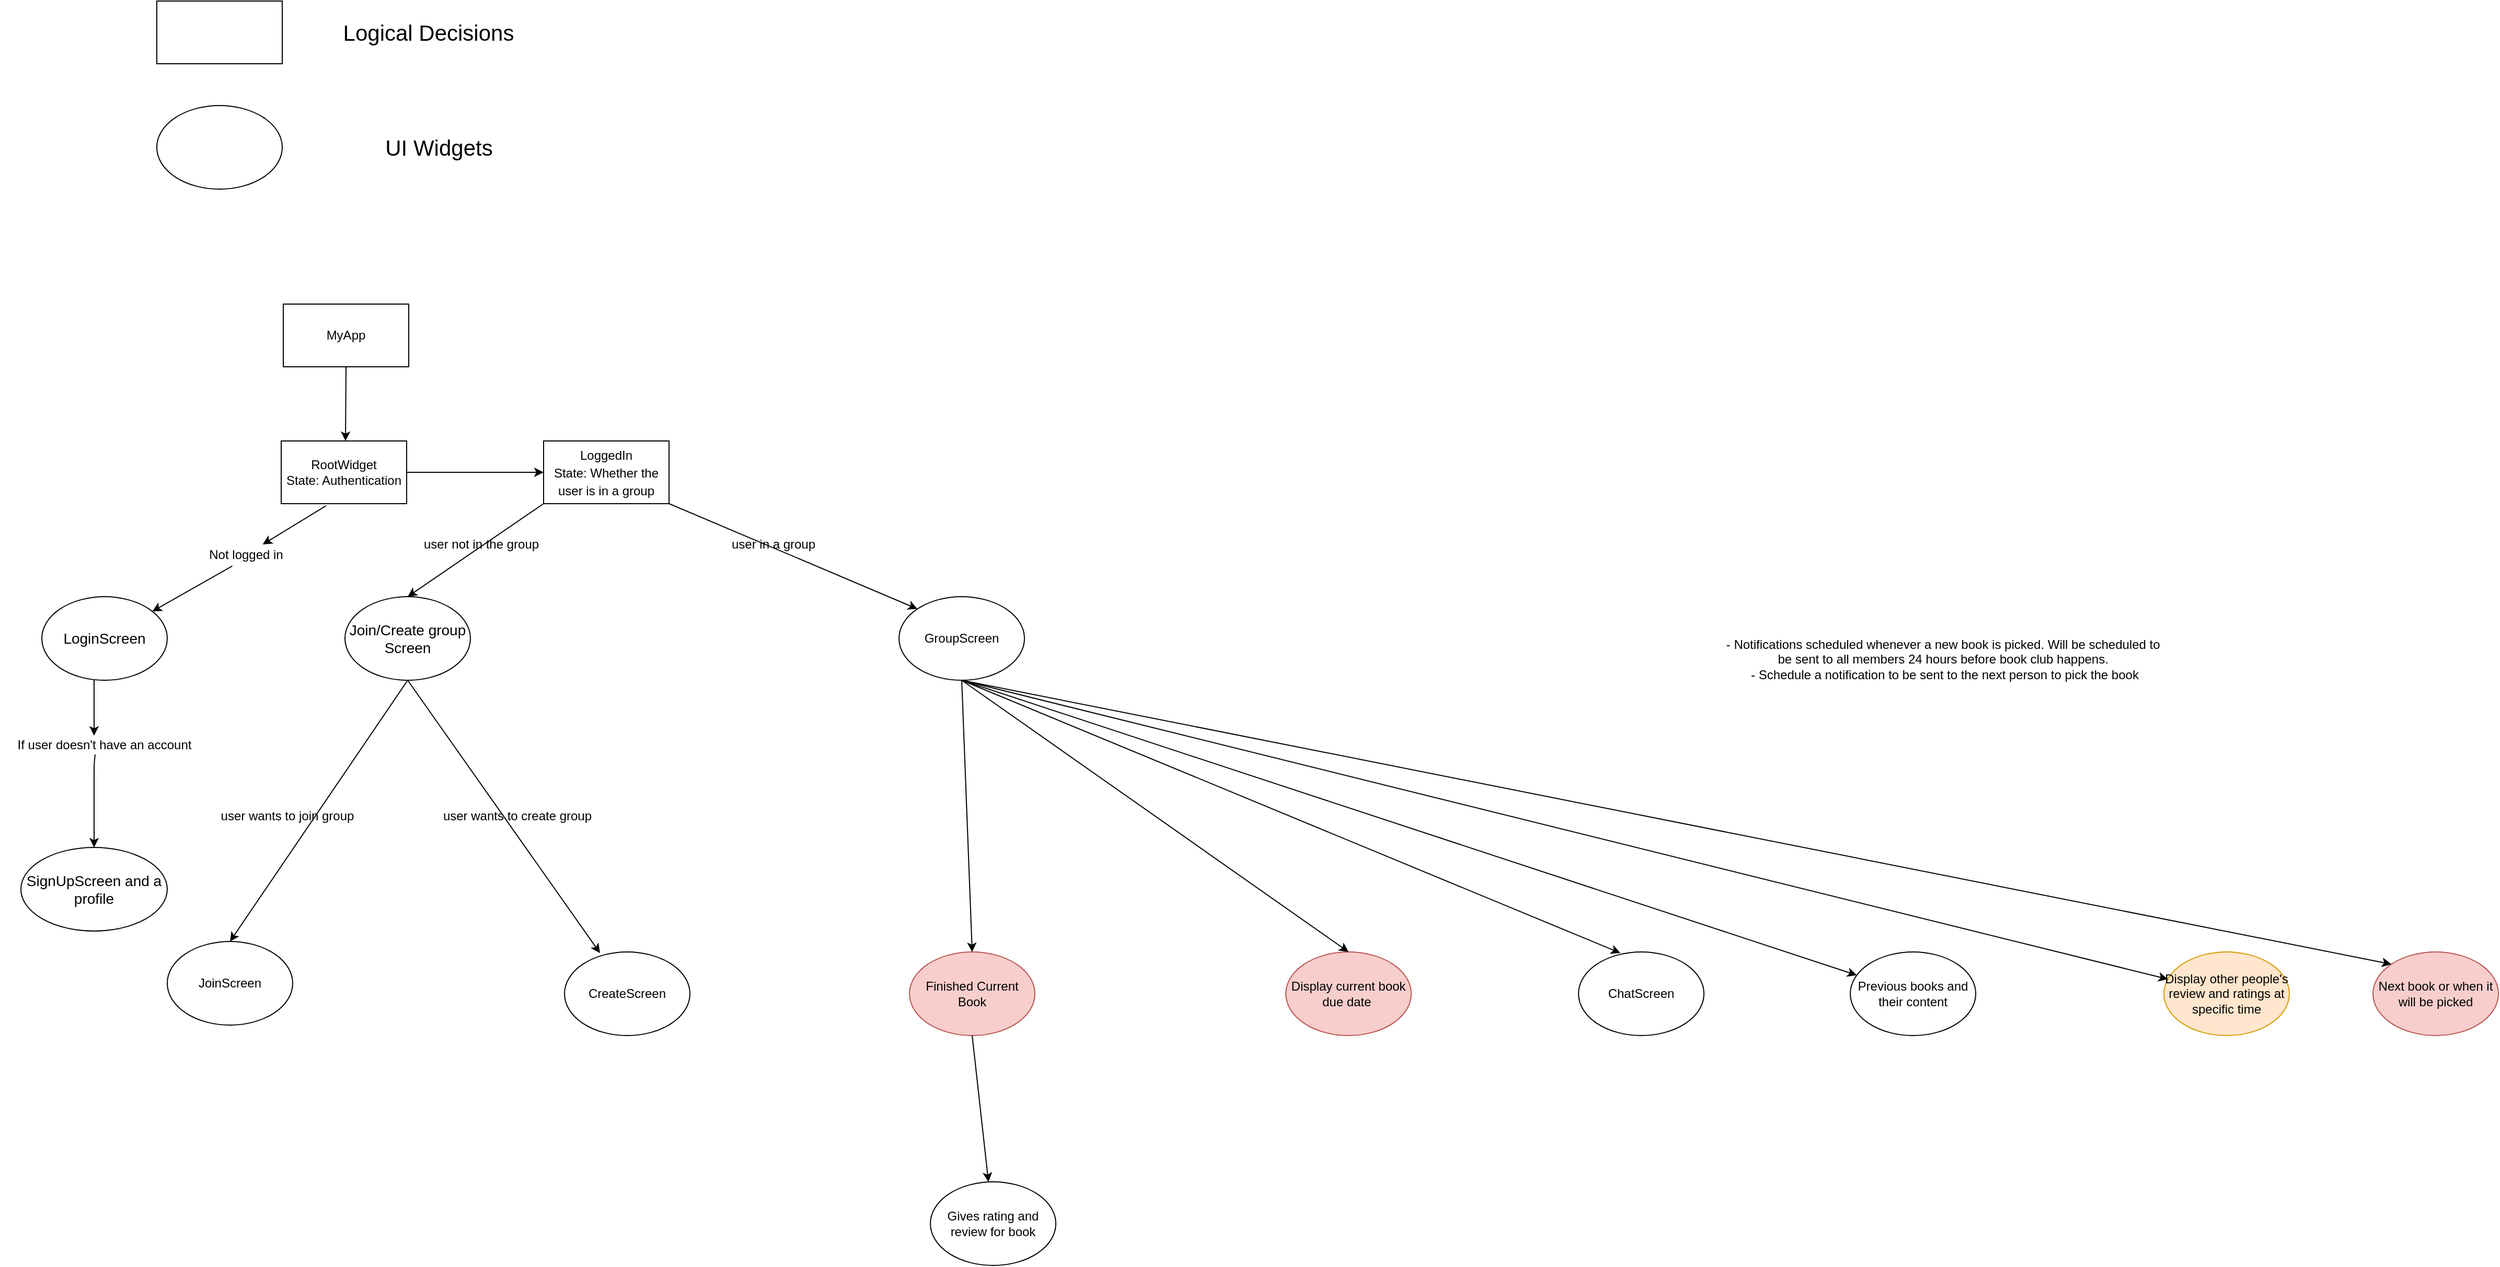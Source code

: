 <mxfile version="13.8.2" type="device"><diagram id="zJzpc4hdNNI3_y677Wm8" name="Page-1"><mxGraphModel dx="1021" dy="574" grid="1" gridSize="10" guides="1" tooltips="1" connect="1" arrows="1" fold="1" page="1" pageScale="1" pageWidth="850" pageHeight="1100" math="0" shadow="0"><root><mxCell id="0"/><mxCell id="1" parent="0"/><mxCell id="vtADW1L1hNpO8qAFI4C9-1" value="" style="rounded=0;whiteSpace=wrap;html=1;" vertex="1" parent="1"><mxGeometry x="260" y="80" width="120" height="60" as="geometry"/></mxCell><mxCell id="vtADW1L1hNpO8qAFI4C9-2" value="&lt;font style=&quot;font-size: 21px&quot;&gt;Logical&amp;nbsp;Decisions&lt;br&gt;&lt;/font&gt;" style="text;html=1;strokeColor=none;fillColor=none;align=center;verticalAlign=middle;whiteSpace=wrap;rounded=0;fontSize=18;" vertex="1" parent="1"><mxGeometry x="430" y="100" width="180" height="20" as="geometry"/></mxCell><mxCell id="vtADW1L1hNpO8qAFI4C9-3" value="" style="ellipse;whiteSpace=wrap;html=1;fontSize=18;" vertex="1" parent="1"><mxGeometry x="260" y="180" width="120" height="80" as="geometry"/></mxCell><mxCell id="vtADW1L1hNpO8qAFI4C9-4" value="&lt;font style=&quot;font-size: 21px&quot;&gt;UI Widgets&lt;br&gt;&lt;/font&gt;" style="text;html=1;strokeColor=none;fillColor=none;align=center;verticalAlign=middle;whiteSpace=wrap;rounded=0;fontSize=18;" vertex="1" parent="1"><mxGeometry x="440" y="210" width="180" height="20" as="geometry"/></mxCell><mxCell id="vtADW1L1hNpO8qAFI4C9-5" value="MyApp" style="rounded=0;whiteSpace=wrap;html=1;" vertex="1" parent="1"><mxGeometry x="381" y="370" width="120" height="60" as="geometry"/></mxCell><mxCell id="vtADW1L1hNpO8qAFI4C9-6" value="RootWidget&lt;br&gt;State: Authentication" style="rounded=0;whiteSpace=wrap;html=1;" vertex="1" parent="1"><mxGeometry x="379" y="501" width="120" height="60" as="geometry"/></mxCell><mxCell id="vtADW1L1hNpO8qAFI4C9-7" value="" style="endArrow=classic;html=1;fontSize=18;exitX=0.5;exitY=1;exitDx=0;exitDy=0;" edge="1" parent="1" source="vtADW1L1hNpO8qAFI4C9-5"><mxGeometry width="50" height="50" relative="1" as="geometry"><mxPoint x="440.5" y="441" as="sourcePoint"/><mxPoint x="440.5" y="501" as="targetPoint"/></mxGeometry></mxCell><mxCell id="vtADW1L1hNpO8qAFI4C9-8" value="LoginScreen" style="ellipse;whiteSpace=wrap;html=1;fontSize=14;" vertex="1" parent="1"><mxGeometry x="150" y="650" width="120" height="80" as="geometry"/></mxCell><mxCell id="vtADW1L1hNpO8qAFI4C9-10" value="" style="endArrow=classic;html=1;fontSize=18;exitX=0.358;exitY=1.033;exitDx=0;exitDy=0;exitPerimeter=0;" edge="1" parent="1" source="vtADW1L1hNpO8qAFI4C9-11" target="vtADW1L1hNpO8qAFI4C9-8"><mxGeometry width="50" height="50" relative="1" as="geometry"><mxPoint x="410" y="680" as="sourcePoint"/><mxPoint x="460" y="630" as="targetPoint"/></mxGeometry></mxCell><mxCell id="vtADW1L1hNpO8qAFI4C9-11" value="&lt;font style=&quot;font-size: 12px;&quot;&gt;Not logged in&lt;/font&gt;" style="text;html=1;align=center;verticalAlign=middle;resizable=0;points=[];autosize=1;fontSize=12;" vertex="1" parent="1"><mxGeometry x="300" y="600" width="90" height="20" as="geometry"/></mxCell><mxCell id="vtADW1L1hNpO8qAFI4C9-12" value="" style="endArrow=classic;html=1;fontSize=18;exitX=0.358;exitY=1.033;exitDx=0;exitDy=0;exitPerimeter=0;" edge="1" parent="1" source="vtADW1L1hNpO8qAFI4C9-6" target="vtADW1L1hNpO8qAFI4C9-11"><mxGeometry width="50" height="50" relative="1" as="geometry"><mxPoint x="421.96" y="562.98" as="sourcePoint"/><mxPoint x="254.535" y="663.195" as="targetPoint"/></mxGeometry></mxCell><mxCell id="vtADW1L1hNpO8qAFI4C9-13" value="SignUpScreen and a profile" style="ellipse;whiteSpace=wrap;html=1;fontSize=14;" vertex="1" parent="1"><mxGeometry x="130" y="890" width="140" height="80" as="geometry"/></mxCell><mxCell id="vtADW1L1hNpO8qAFI4C9-14" value="" style="endArrow=classic;html=1;fontSize=18;exitX=0.455;exitY=1.05;exitDx=0;exitDy=0;exitPerimeter=0;" edge="1" parent="1" source="vtADW1L1hNpO8qAFI4C9-15"><mxGeometry width="50" height="50" relative="1" as="geometry"><mxPoint x="200" y="730" as="sourcePoint"/><mxPoint x="200" y="890" as="targetPoint"/><Array as="points"><mxPoint x="200" y="810"/></Array></mxGeometry></mxCell><mxCell id="vtADW1L1hNpO8qAFI4C9-15" value="&lt;font style=&quot;font-size: 12px&quot;&gt;If user doesn't have an account&lt;/font&gt;" style="text;html=1;strokeColor=none;fillColor=none;align=center;verticalAlign=middle;whiteSpace=wrap;rounded=0;fontSize=18;" vertex="1" parent="1"><mxGeometry x="110" y="780" width="200" height="20" as="geometry"/></mxCell><mxCell id="vtADW1L1hNpO8qAFI4C9-16" value="" style="endArrow=classic;html=1;fontSize=18;" edge="1" parent="1"><mxGeometry width="50" height="50" relative="1" as="geometry"><mxPoint x="200" y="730" as="sourcePoint"/><mxPoint x="200" y="783" as="targetPoint"/><Array as="points"><mxPoint x="200" y="770"/></Array></mxGeometry></mxCell><mxCell id="vtADW1L1hNpO8qAFI4C9-17" style="edgeStyle=orthogonalEdgeStyle;rounded=0;orthogonalLoop=1;jettySize=auto;html=1;fontSize=18;" edge="1" parent="1"><mxGeometry relative="1" as="geometry"><mxPoint x="200" y="800" as="sourcePoint"/><mxPoint x="200" y="800" as="targetPoint"/><Array as="points"><mxPoint x="200" y="800"/></Array></mxGeometry></mxCell><mxCell id="vtADW1L1hNpO8qAFI4C9-18" value="&lt;font style=&quot;font-size: 12px&quot;&gt;LoggedIn&lt;br&gt;State: Whether the user is in a group&lt;/font&gt;" style="rounded=0;whiteSpace=wrap;html=1;fontSize=14;" vertex="1" parent="1"><mxGeometry x="630" y="501" width="120" height="60" as="geometry"/></mxCell><mxCell id="vtADW1L1hNpO8qAFI4C9-19" value="" style="endArrow=classic;html=1;fontSize=14;exitX=1;exitY=0.5;exitDx=0;exitDy=0;entryX=0;entryY=0.5;entryDx=0;entryDy=0;" edge="1" parent="1" source="vtADW1L1hNpO8qAFI4C9-6" target="vtADW1L1hNpO8qAFI4C9-18"><mxGeometry width="50" height="50" relative="1" as="geometry"><mxPoint x="490" y="510" as="sourcePoint"/><mxPoint x="540" y="460" as="targetPoint"/></mxGeometry></mxCell><mxCell id="vtADW1L1hNpO8qAFI4C9-20" value="Join/Create group&lt;br&gt;Screen" style="ellipse;whiteSpace=wrap;html=1;fontSize=14;" vertex="1" parent="1"><mxGeometry x="440" y="650" width="120" height="80" as="geometry"/></mxCell><mxCell id="vtADW1L1hNpO8qAFI4C9-21" value="" style="endArrow=classic;html=1;fontSize=14;exitX=0;exitY=1;exitDx=0;exitDy=0;entryX=0.5;entryY=0;entryDx=0;entryDy=0;" edge="1" parent="1" source="vtADW1L1hNpO8qAFI4C9-18" target="vtADW1L1hNpO8qAFI4C9-20"><mxGeometry width="50" height="50" relative="1" as="geometry"><mxPoint x="620" y="650" as="sourcePoint"/><mxPoint x="670" y="600" as="targetPoint"/></mxGeometry></mxCell><mxCell id="vtADW1L1hNpO8qAFI4C9-24" value="user not in the group" style="text;html=1;align=center;verticalAlign=middle;resizable=0;points=[];autosize=1;fontSize=12;" vertex="1" parent="1"><mxGeometry x="505" y="590" width="130" height="20" as="geometry"/></mxCell><mxCell id="vtADW1L1hNpO8qAFI4C9-26" value="GroupScreen" style="ellipse;whiteSpace=wrap;html=1;fontSize=12;" vertex="1" parent="1"><mxGeometry x="970" y="650" width="120" height="80" as="geometry"/></mxCell><mxCell id="vtADW1L1hNpO8qAFI4C9-27" value="" style="endArrow=classic;html=1;fontSize=12;exitX=1;exitY=1;exitDx=0;exitDy=0;entryX=0;entryY=0;entryDx=0;entryDy=0;" edge="1" parent="1" source="vtADW1L1hNpO8qAFI4C9-18" target="vtADW1L1hNpO8qAFI4C9-26"><mxGeometry width="50" height="50" relative="1" as="geometry"><mxPoint x="620" y="750" as="sourcePoint"/><mxPoint x="670" y="700" as="targetPoint"/></mxGeometry></mxCell><mxCell id="vtADW1L1hNpO8qAFI4C9-28" value="user in a group" style="text;html=1;strokeColor=none;fillColor=none;align=center;verticalAlign=middle;whiteSpace=wrap;rounded=0;fontSize=12;" vertex="1" parent="1"><mxGeometry x="800" y="590" width="100" height="20" as="geometry"/></mxCell><mxCell id="vtADW1L1hNpO8qAFI4C9-30" value="CreateScreen" style="ellipse;whiteSpace=wrap;html=1;fontSize=12;" vertex="1" parent="1"><mxGeometry x="650" y="990" width="120" height="80" as="geometry"/></mxCell><mxCell id="vtADW1L1hNpO8qAFI4C9-32" value="user wants to create group" style="text;html=1;strokeColor=none;fillColor=none;align=center;verticalAlign=middle;whiteSpace=wrap;rounded=0;fontSize=12;" vertex="1" parent="1"><mxGeometry x="510" y="850" width="190" height="20" as="geometry"/></mxCell><mxCell id="vtADW1L1hNpO8qAFI4C9-34" value="JoinScreen" style="ellipse;whiteSpace=wrap;html=1;fontSize=12;" vertex="1" parent="1"><mxGeometry x="270" y="980" width="120" height="80" as="geometry"/></mxCell><mxCell id="vtADW1L1hNpO8qAFI4C9-36" value="user wants to join group" style="text;html=1;strokeColor=none;fillColor=none;align=center;verticalAlign=middle;whiteSpace=wrap;rounded=0;fontSize=12;" vertex="1" parent="1"><mxGeometry x="320" y="850" width="130" height="20" as="geometry"/></mxCell><mxCell id="vtADW1L1hNpO8qAFI4C9-39" value="" style="endArrow=classic;html=1;fontSize=12;entryX=0.283;entryY=0.013;entryDx=0;entryDy=0;entryPerimeter=0;exitX=0.5;exitY=1;exitDx=0;exitDy=0;" edge="1" parent="1" source="vtADW1L1hNpO8qAFI4C9-20" target="vtADW1L1hNpO8qAFI4C9-30"><mxGeometry width="50" height="50" relative="1" as="geometry"><mxPoint x="620" y="910" as="sourcePoint"/><mxPoint x="670" y="860" as="targetPoint"/></mxGeometry></mxCell><mxCell id="vtADW1L1hNpO8qAFI4C9-41" value="" style="endArrow=classic;html=1;fontSize=12;exitX=0.5;exitY=1;exitDx=0;exitDy=0;entryX=0.5;entryY=0;entryDx=0;entryDy=0;" edge="1" parent="1" source="vtADW1L1hNpO8qAFI4C9-20" target="vtADW1L1hNpO8qAFI4C9-34"><mxGeometry width="50" height="50" relative="1" as="geometry"><mxPoint x="620" y="910" as="sourcePoint"/><mxPoint x="670" y="860" as="targetPoint"/></mxGeometry></mxCell><mxCell id="vtADW1L1hNpO8qAFI4C9-42" value="Finished Current Book" style="ellipse;whiteSpace=wrap;html=1;fontSize=12;fillColor=#f8cecc;strokeColor=#b85450;" vertex="1" parent="1"><mxGeometry x="980" y="990" width="120" height="80" as="geometry"/></mxCell><mxCell id="vtADW1L1hNpO8qAFI4C9-43" value="" style="endArrow=classic;html=1;fontSize=12;exitX=0.5;exitY=1;exitDx=0;exitDy=0;entryX=0.5;entryY=0;entryDx=0;entryDy=0;" edge="1" parent="1" source="vtADW1L1hNpO8qAFI4C9-26" target="vtADW1L1hNpO8qAFI4C9-42"><mxGeometry width="50" height="50" relative="1" as="geometry"><mxPoint x="900" y="900" as="sourcePoint"/><mxPoint x="950" y="850" as="targetPoint"/></mxGeometry></mxCell><mxCell id="vtADW1L1hNpO8qAFI4C9-45" value="Gives rating and review for book" style="ellipse;whiteSpace=wrap;html=1;fontSize=12;" vertex="1" parent="1"><mxGeometry x="1000" y="1210" width="120" height="80" as="geometry"/></mxCell><mxCell id="vtADW1L1hNpO8qAFI4C9-46" value="" style="endArrow=classic;html=1;fontSize=12;exitX=0.5;exitY=1;exitDx=0;exitDy=0;" edge="1" parent="1" source="vtADW1L1hNpO8qAFI4C9-42" target="vtADW1L1hNpO8qAFI4C9-45"><mxGeometry width="50" height="50" relative="1" as="geometry"><mxPoint x="900" y="1100" as="sourcePoint"/><mxPoint x="950" y="1050" as="targetPoint"/></mxGeometry></mxCell><mxCell id="vtADW1L1hNpO8qAFI4C9-47" value="Display current book due date&amp;nbsp;" style="ellipse;whiteSpace=wrap;html=1;fontSize=12;fillColor=#f8cecc;strokeColor=#b85450;" vertex="1" parent="1"><mxGeometry x="1340" y="990" width="120" height="80" as="geometry"/></mxCell><mxCell id="vtADW1L1hNpO8qAFI4C9-48" value="" style="endArrow=classic;html=1;fontSize=12;entryX=0.5;entryY=0;entryDx=0;entryDy=0;" edge="1" parent="1" target="vtADW1L1hNpO8qAFI4C9-47"><mxGeometry width="50" height="50" relative="1" as="geometry"><mxPoint x="1030" y="730" as="sourcePoint"/><mxPoint x="1210" y="830" as="targetPoint"/><Array as="points"><mxPoint x="1030" y="730"/></Array></mxGeometry></mxCell><mxCell id="vtADW1L1hNpO8qAFI4C9-49" value="ChatScreen" style="ellipse;whiteSpace=wrap;html=1;fontSize=12;" vertex="1" parent="1"><mxGeometry x="1620" y="990" width="120" height="80" as="geometry"/></mxCell><mxCell id="vtADW1L1hNpO8qAFI4C9-51" value="" style="endArrow=classic;html=1;fontSize=12;" edge="1" parent="1"><mxGeometry width="50" height="50" relative="1" as="geometry"><mxPoint x="1030" y="730" as="sourcePoint"/><mxPoint x="1660" y="991" as="targetPoint"/></mxGeometry></mxCell><mxCell id="vtADW1L1hNpO8qAFI4C9-52" value="Previous books and their content" style="ellipse;whiteSpace=wrap;html=1;fontSize=12;" vertex="1" parent="1"><mxGeometry x="1880" y="990" width="120" height="80" as="geometry"/></mxCell><mxCell id="vtADW1L1hNpO8qAFI4C9-53" value="" style="endArrow=classic;html=1;fontSize=12;" edge="1" parent="1" target="vtADW1L1hNpO8qAFI4C9-52"><mxGeometry width="50" height="50" relative="1" as="geometry"><mxPoint x="1030" y="730" as="sourcePoint"/><mxPoint x="1490" y="920" as="targetPoint"/></mxGeometry></mxCell><mxCell id="vtADW1L1hNpO8qAFI4C9-54" value="Display other people's review and ratings at specific time" style="ellipse;whiteSpace=wrap;html=1;fontSize=12;fillColor=#ffe6cc;strokeColor=#d79b00;" vertex="1" parent="1"><mxGeometry x="2180" y="990" width="120" height="80" as="geometry"/></mxCell><mxCell id="vtADW1L1hNpO8qAFI4C9-55" value="" style="endArrow=classic;html=1;fontSize=12;exitX=0.5;exitY=1;exitDx=0;exitDy=0;" edge="1" parent="1" source="vtADW1L1hNpO8qAFI4C9-26" target="vtADW1L1hNpO8qAFI4C9-54"><mxGeometry width="50" height="50" relative="1" as="geometry"><mxPoint x="1330" y="950" as="sourcePoint"/><mxPoint x="1760" y="910" as="targetPoint"/></mxGeometry></mxCell><mxCell id="vtADW1L1hNpO8qAFI4C9-56" value="Next book or when it will be picked" style="ellipse;whiteSpace=wrap;html=1;fontSize=12;fillColor=#f8cecc;strokeColor=#b85450;" vertex="1" parent="1"><mxGeometry x="2380" y="990" width="120" height="80" as="geometry"/></mxCell><mxCell id="vtADW1L1hNpO8qAFI4C9-57" value="" style="endArrow=classic;html=1;fontSize=12;exitX=0.5;exitY=1;exitDx=0;exitDy=0;entryX=0;entryY=0;entryDx=0;entryDy=0;" edge="1" parent="1" source="vtADW1L1hNpO8qAFI4C9-26" target="vtADW1L1hNpO8qAFI4C9-56"><mxGeometry width="50" height="50" relative="1" as="geometry"><mxPoint x="1330" y="940" as="sourcePoint"/><mxPoint x="2310" y="980" as="targetPoint"/></mxGeometry></mxCell><mxCell id="vtADW1L1hNpO8qAFI4C9-59" value="- Notifications scheduled whenever a new book is picked. Will be scheduled to&amp;nbsp;&lt;br&gt;be sent to all members 24 hours before book club happens.&amp;nbsp;&lt;br&gt;- Schedule a notification to be sent to the next person to pick the book" style="text;html=1;align=center;verticalAlign=middle;resizable=0;points=[];autosize=1;fontSize=12;" vertex="1" parent="1"><mxGeometry x="1755" y="685" width="430" height="50" as="geometry"/></mxCell></root></mxGraphModel></diagram></mxfile>